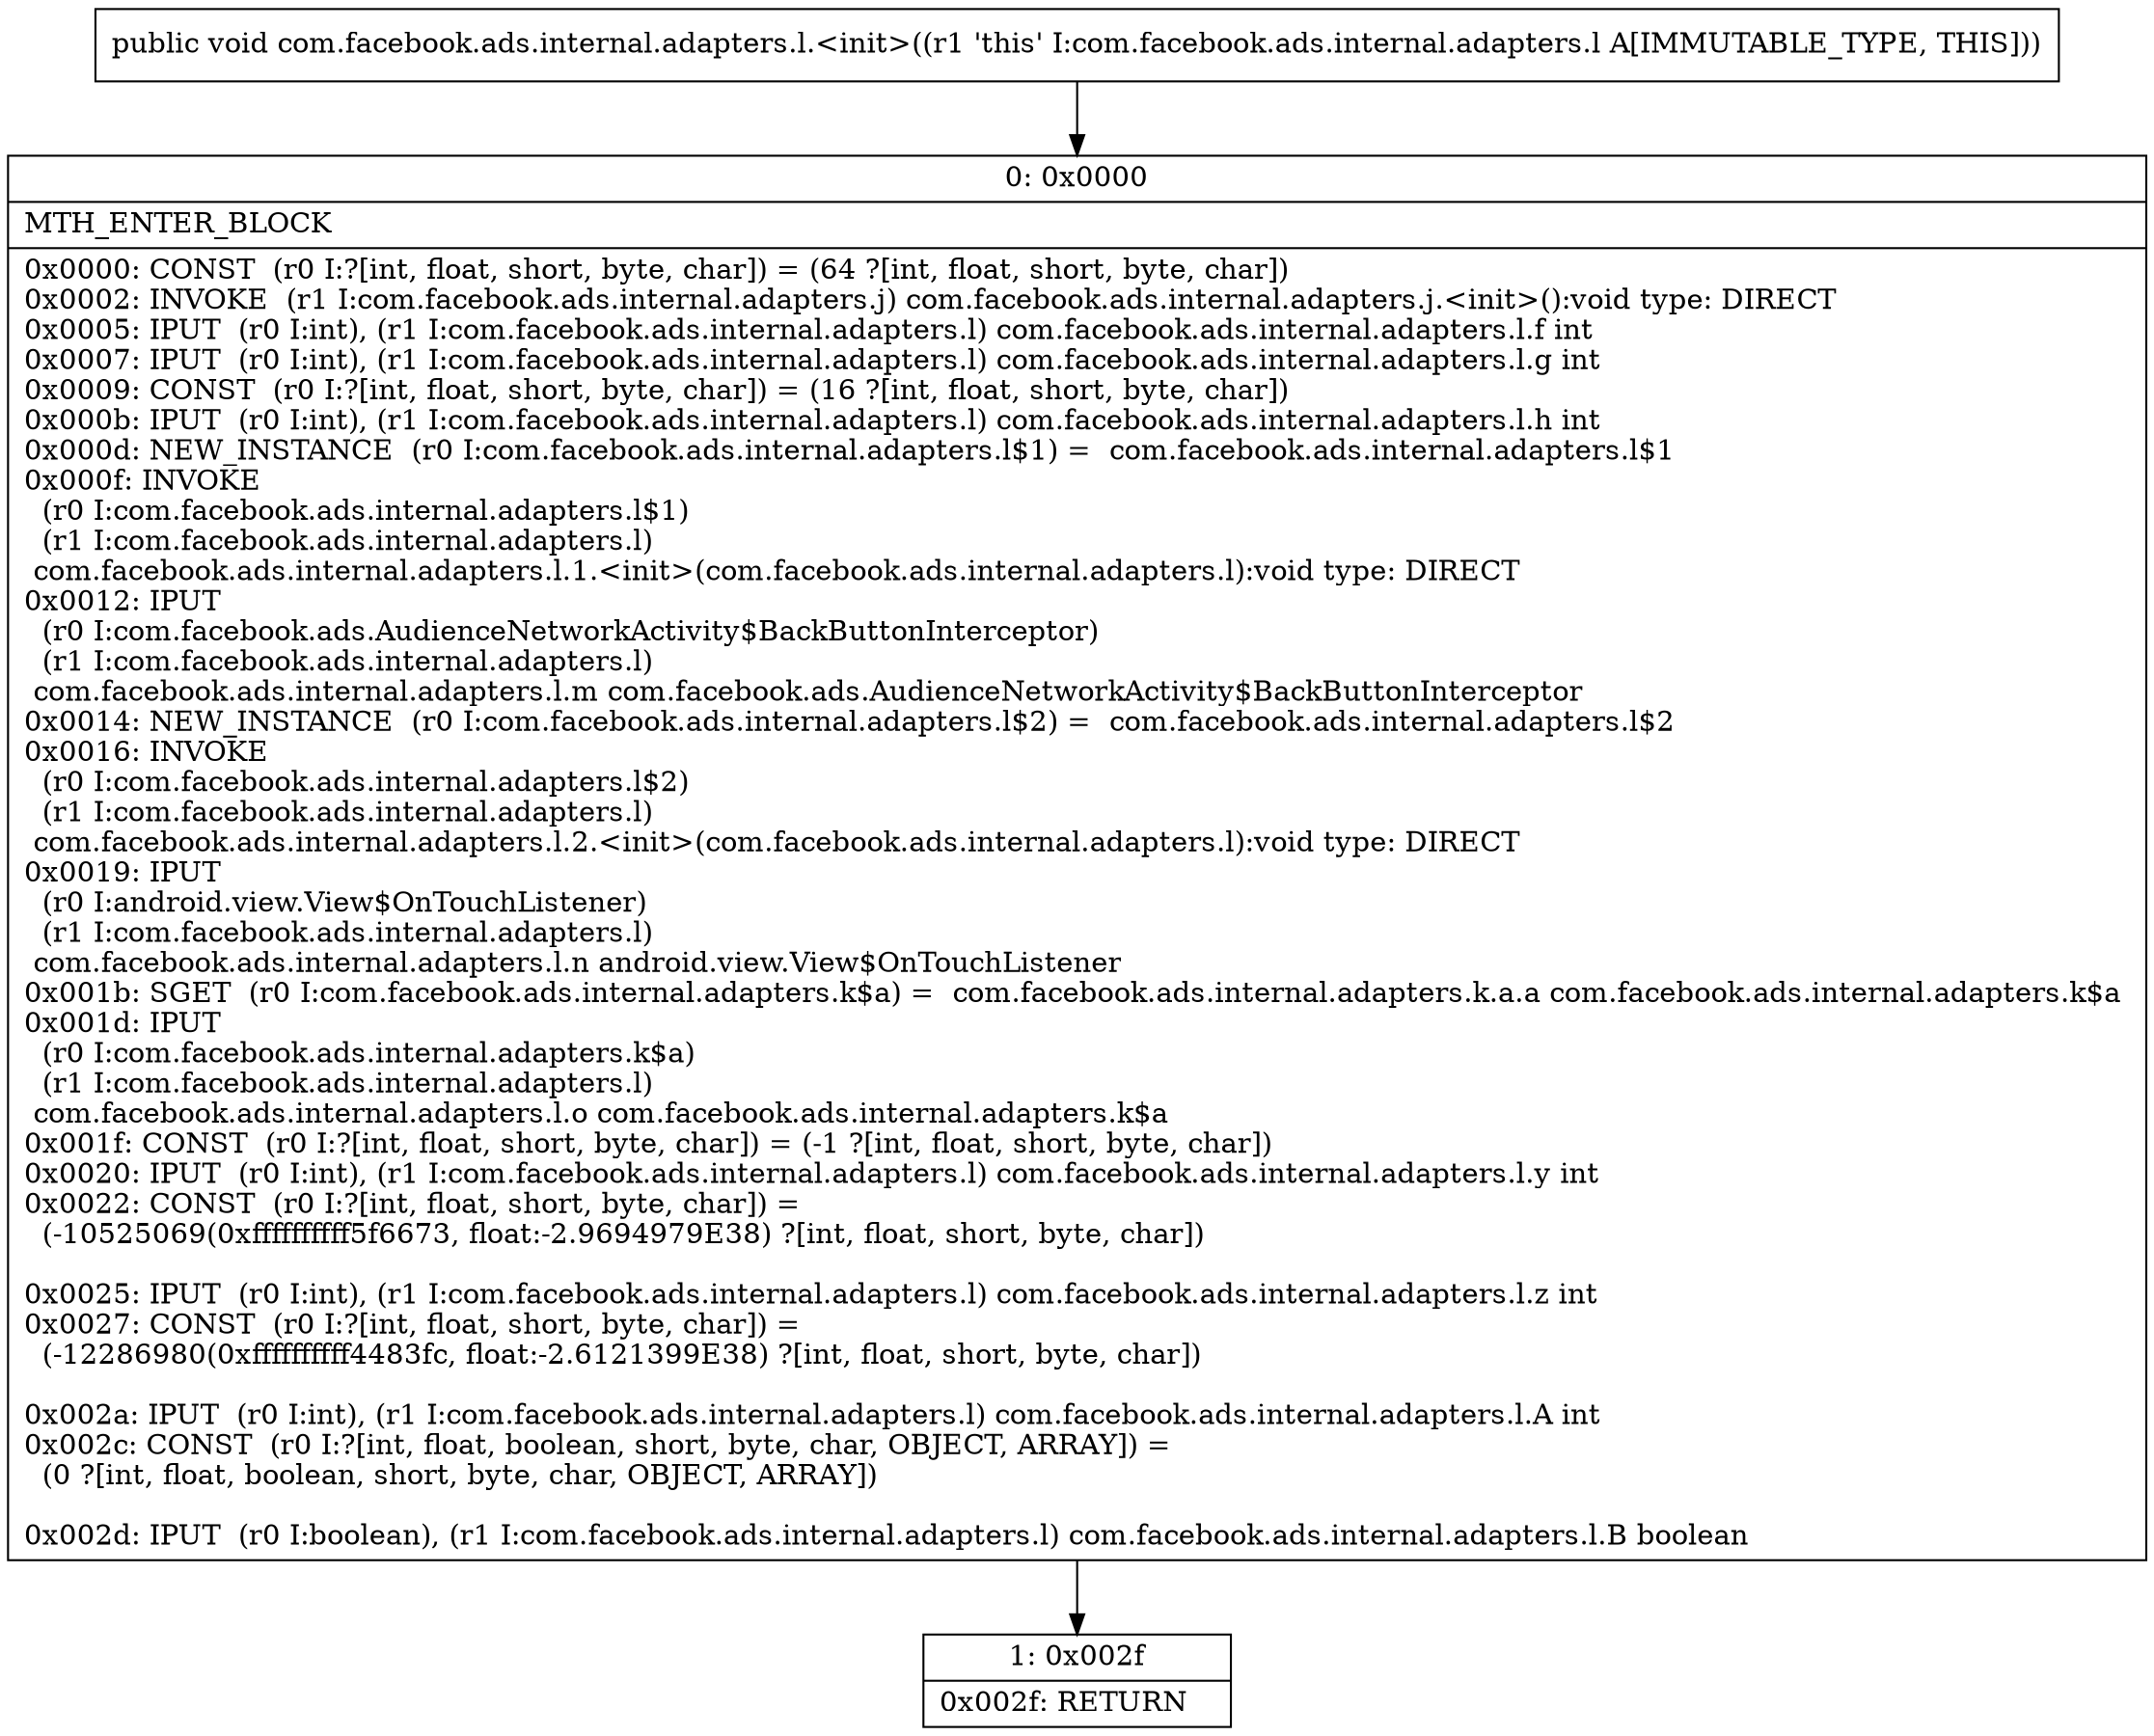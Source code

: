 digraph "CFG forcom.facebook.ads.internal.adapters.l.\<init\>()V" {
Node_0 [shape=record,label="{0\:\ 0x0000|MTH_ENTER_BLOCK\l|0x0000: CONST  (r0 I:?[int, float, short, byte, char]) = (64 ?[int, float, short, byte, char]) \l0x0002: INVOKE  (r1 I:com.facebook.ads.internal.adapters.j) com.facebook.ads.internal.adapters.j.\<init\>():void type: DIRECT \l0x0005: IPUT  (r0 I:int), (r1 I:com.facebook.ads.internal.adapters.l) com.facebook.ads.internal.adapters.l.f int \l0x0007: IPUT  (r0 I:int), (r1 I:com.facebook.ads.internal.adapters.l) com.facebook.ads.internal.adapters.l.g int \l0x0009: CONST  (r0 I:?[int, float, short, byte, char]) = (16 ?[int, float, short, byte, char]) \l0x000b: IPUT  (r0 I:int), (r1 I:com.facebook.ads.internal.adapters.l) com.facebook.ads.internal.adapters.l.h int \l0x000d: NEW_INSTANCE  (r0 I:com.facebook.ads.internal.adapters.l$1) =  com.facebook.ads.internal.adapters.l$1 \l0x000f: INVOKE  \l  (r0 I:com.facebook.ads.internal.adapters.l$1)\l  (r1 I:com.facebook.ads.internal.adapters.l)\l com.facebook.ads.internal.adapters.l.1.\<init\>(com.facebook.ads.internal.adapters.l):void type: DIRECT \l0x0012: IPUT  \l  (r0 I:com.facebook.ads.AudienceNetworkActivity$BackButtonInterceptor)\l  (r1 I:com.facebook.ads.internal.adapters.l)\l com.facebook.ads.internal.adapters.l.m com.facebook.ads.AudienceNetworkActivity$BackButtonInterceptor \l0x0014: NEW_INSTANCE  (r0 I:com.facebook.ads.internal.adapters.l$2) =  com.facebook.ads.internal.adapters.l$2 \l0x0016: INVOKE  \l  (r0 I:com.facebook.ads.internal.adapters.l$2)\l  (r1 I:com.facebook.ads.internal.adapters.l)\l com.facebook.ads.internal.adapters.l.2.\<init\>(com.facebook.ads.internal.adapters.l):void type: DIRECT \l0x0019: IPUT  \l  (r0 I:android.view.View$OnTouchListener)\l  (r1 I:com.facebook.ads.internal.adapters.l)\l com.facebook.ads.internal.adapters.l.n android.view.View$OnTouchListener \l0x001b: SGET  (r0 I:com.facebook.ads.internal.adapters.k$a) =  com.facebook.ads.internal.adapters.k.a.a com.facebook.ads.internal.adapters.k$a \l0x001d: IPUT  \l  (r0 I:com.facebook.ads.internal.adapters.k$a)\l  (r1 I:com.facebook.ads.internal.adapters.l)\l com.facebook.ads.internal.adapters.l.o com.facebook.ads.internal.adapters.k$a \l0x001f: CONST  (r0 I:?[int, float, short, byte, char]) = (\-1 ?[int, float, short, byte, char]) \l0x0020: IPUT  (r0 I:int), (r1 I:com.facebook.ads.internal.adapters.l) com.facebook.ads.internal.adapters.l.y int \l0x0022: CONST  (r0 I:?[int, float, short, byte, char]) = \l  (\-10525069(0xffffffffff5f6673, float:\-2.9694979E38) ?[int, float, short, byte, char])\l \l0x0025: IPUT  (r0 I:int), (r1 I:com.facebook.ads.internal.adapters.l) com.facebook.ads.internal.adapters.l.z int \l0x0027: CONST  (r0 I:?[int, float, short, byte, char]) = \l  (\-12286980(0xffffffffff4483fc, float:\-2.6121399E38) ?[int, float, short, byte, char])\l \l0x002a: IPUT  (r0 I:int), (r1 I:com.facebook.ads.internal.adapters.l) com.facebook.ads.internal.adapters.l.A int \l0x002c: CONST  (r0 I:?[int, float, boolean, short, byte, char, OBJECT, ARRAY]) = \l  (0 ?[int, float, boolean, short, byte, char, OBJECT, ARRAY])\l \l0x002d: IPUT  (r0 I:boolean), (r1 I:com.facebook.ads.internal.adapters.l) com.facebook.ads.internal.adapters.l.B boolean \l}"];
Node_1 [shape=record,label="{1\:\ 0x002f|0x002f: RETURN   \l}"];
MethodNode[shape=record,label="{public void com.facebook.ads.internal.adapters.l.\<init\>((r1 'this' I:com.facebook.ads.internal.adapters.l A[IMMUTABLE_TYPE, THIS])) }"];
MethodNode -> Node_0;
Node_0 -> Node_1;
}

